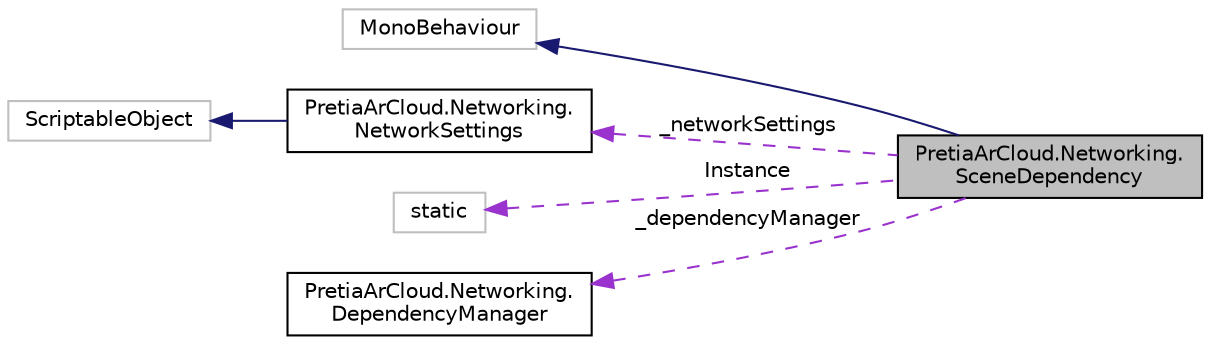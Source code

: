 digraph "PretiaArCloud.Networking.SceneDependency"
{
 // LATEX_PDF_SIZE
  edge [fontname="Helvetica",fontsize="10",labelfontname="Helvetica",labelfontsize="10"];
  node [fontname="Helvetica",fontsize="10",shape=record];
  rankdir="LR";
  Node1 [label="PretiaArCloud.Networking.\lSceneDependency",height=0.2,width=0.4,color="black", fillcolor="grey75", style="filled", fontcolor="black",tooltip=" "];
  Node2 -> Node1 [dir="back",color="midnightblue",fontsize="10",style="solid",fontname="Helvetica"];
  Node2 [label="MonoBehaviour",height=0.2,width=0.4,color="grey75", fillcolor="white", style="filled",tooltip=" "];
  Node3 -> Node1 [dir="back",color="darkorchid3",fontsize="10",style="dashed",label=" _networkSettings" ,fontname="Helvetica"];
  Node3 [label="PretiaArCloud.Networking.\lNetworkSettings",height=0.2,width=0.4,color="black", fillcolor="white", style="filled",URL="$classPretiaArCloud_1_1Networking_1_1NetworkSettings.html",tooltip=" "];
  Node4 -> Node3 [dir="back",color="midnightblue",fontsize="10",style="solid",fontname="Helvetica"];
  Node4 [label="ScriptableObject",height=0.2,width=0.4,color="grey75", fillcolor="white", style="filled",tooltip=" "];
  Node5 -> Node1 [dir="back",color="darkorchid3",fontsize="10",style="dashed",label=" Instance" ,fontname="Helvetica"];
  Node5 [label="static",height=0.2,width=0.4,color="grey75", fillcolor="white", style="filled",tooltip=" "];
  Node6 -> Node1 [dir="back",color="darkorchid3",fontsize="10",style="dashed",label=" _dependencyManager" ,fontname="Helvetica"];
  Node6 [label="PretiaArCloud.Networking.\lDependencyManager",height=0.2,width=0.4,color="black", fillcolor="white", style="filled",URL="$classPretiaArCloud_1_1Networking_1_1DependencyManager.html",tooltip=" "];
}
